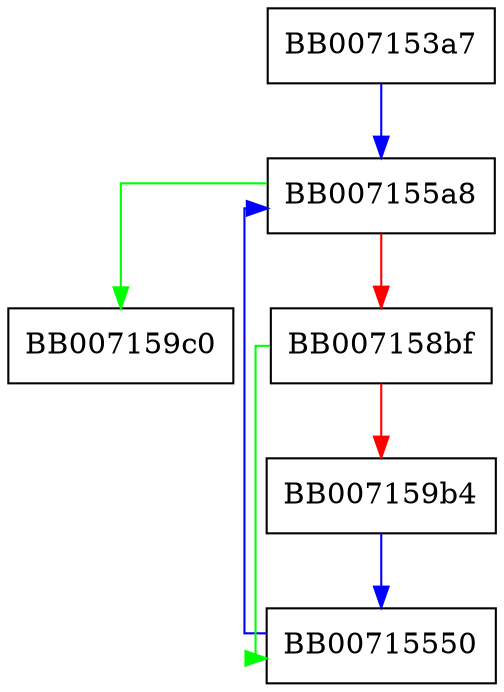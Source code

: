 digraph _bsaes_encrypt8_bitslice {
  node [shape="box"];
  graph [splines=ortho];
  BB007153a7 -> BB007155a8 [color="blue"];
  BB00715550 -> BB007155a8 [color="blue"];
  BB007155a8 -> BB007159c0 [color="green"];
  BB007155a8 -> BB007158bf [color="red"];
  BB007158bf -> BB00715550 [color="green"];
  BB007158bf -> BB007159b4 [color="red"];
  BB007159b4 -> BB00715550 [color="blue"];
}